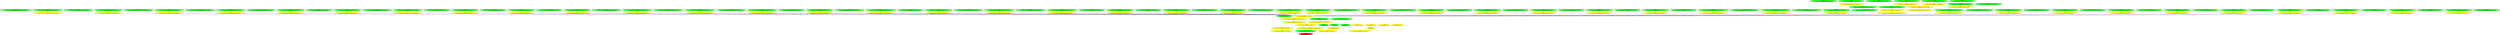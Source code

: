 digraph {
rankdir="BT"
ss_tail_light_16px_unflipped [fillcolor=green style="filled" label="<spriteset>\nss_tail_light_16px_unflipped"]
ss_tail_light_16px_flipped [fillcolor=green style="filled" label="<spriteset>\nss_tail_light_16px_flipped"]
ss_tail_light_empty_unflipped [fillcolor=green style="filled" label="<spriteset>\nss_tail_light_empty_unflipped"]
switch_graphics_layer_tail_light_16px [fillcolor=yellow style="filled" label="<switch>\nswitch_graphics_layer_tail_light_16px"]
ss_spritelayer_cargos_intermodal_cars_empty [fillcolor=green style="filled" label="<spriteset>\nss_spritelayer_cargos_intermodal_cars_empty"]
ss_spritelayer_cargos_intermodal_cars_low_floor_16px_box_DFLT_0_unflipped [fillcolor=green style="filled" label="<spriteset>\nss_spritelayer_cargos_intermodal_cars_low_floor_16px_box_DFLT_0_unflipped"]
ss_spritelayer_cargos_intermodal_cars_low_floor_16px_box_DFLT_0_flipped [fillcolor=green style="filled" label="<spriteset>\nss_spritelayer_cargos_intermodal_cars_low_floor_16px_box_DFLT_0_flipped"]
switch_spritelayer_cargos_intermodal_cars_low_floor_16px_box_DFLT_0 [fillcolor=yellow style="filled" label="<switch>\nswitch_spritelayer_cargos_intermodal_cars_low_floor_16px_box_DFLT_0"]
ss_spritelayer_cargos_intermodal_cars_low_floor_16px_box_DFLT_1_unflipped [fillcolor=green style="filled" label="<spriteset>\nss_spritelayer_cargos_intermodal_cars_low_floor_16px_box_DFLT_1_unflipped"]
ss_spritelayer_cargos_intermodal_cars_low_floor_16px_box_DFLT_1_flipped [fillcolor=green style="filled" label="<spriteset>\nss_spritelayer_cargos_intermodal_cars_low_floor_16px_box_DFLT_1_flipped"]
switch_spritelayer_cargos_intermodal_cars_low_floor_16px_box_DFLT_1 [fillcolor=yellow style="filled" label="<switch>\nswitch_spritelayer_cargos_intermodal_cars_low_floor_16px_box_DFLT_1"]
ss_spritelayer_cargos_intermodal_cars_low_floor_16px_box_DFLT_2_unflipped [fillcolor=green style="filled" label="<spriteset>\nss_spritelayer_cargos_intermodal_cars_low_floor_16px_box_DFLT_2_unflipped"]
ss_spritelayer_cargos_intermodal_cars_low_floor_16px_box_DFLT_2_flipped [fillcolor=green style="filled" label="<spriteset>\nss_spritelayer_cargos_intermodal_cars_low_floor_16px_box_DFLT_2_flipped"]
switch_spritelayer_cargos_intermodal_cars_low_floor_16px_box_DFLT_2 [fillcolor=yellow style="filled" label="<switch>\nswitch_spritelayer_cargos_intermodal_cars_low_floor_16px_box_DFLT_2"]
switch_spritelayer_cargos_intermodal_cars_random_low_floor_16px_box_DFLT [fillcolor=yellow style="filled" label="<random_switch>\nswitch_spritelayer_cargos_intermodal_cars_random_low_floor_16px_box_DFLT"]
ss_spritelayer_cargos_intermodal_cars_low_floor_16px_chemicals_tank_DFLT_0_unflipped [fillcolor=green style="filled" label="<spriteset>\nss_spritelayer_cargos_intermodal_cars_low_floor_16px_chemicals_tank_DFLT_0_unflipped"]
ss_spritelayer_cargos_intermodal_cars_low_floor_16px_chemicals_tank_DFLT_0_flipped [fillcolor=green style="filled" label="<spriteset>\nss_spritelayer_cargos_intermodal_cars_low_floor_16px_chemicals_tank_DFLT_0_flipped"]
switch_spritelayer_cargos_intermodal_cars_low_floor_16px_chemicals_tank_DFLT_0 [fillcolor=yellow style="filled" label="<switch>\nswitch_spritelayer_cargos_intermodal_cars_low_floor_16px_chemicals_tank_DFLT_0"]
ss_spritelayer_cargos_intermodal_cars_low_floor_16px_cryo_tank_DFLT_0_unflipped [fillcolor=green style="filled" label="<spriteset>\nss_spritelayer_cargos_intermodal_cars_low_floor_16px_cryo_tank_DFLT_0_unflipped"]
ss_spritelayer_cargos_intermodal_cars_low_floor_16px_cryo_tank_DFLT_0_flipped [fillcolor=green style="filled" label="<spriteset>\nss_spritelayer_cargos_intermodal_cars_low_floor_16px_cryo_tank_DFLT_0_flipped"]
switch_spritelayer_cargos_intermodal_cars_low_floor_16px_cryo_tank_DFLT_0 [fillcolor=yellow style="filled" label="<switch>\nswitch_spritelayer_cargos_intermodal_cars_low_floor_16px_cryo_tank_DFLT_0"]
ss_spritelayer_cargos_intermodal_cars_low_floor_16px_curtain_side_DFLT_0_unflipped [fillcolor=green style="filled" label="<spriteset>\nss_spritelayer_cargos_intermodal_cars_low_floor_16px_curtain_side_DFLT_0_unflipped"]
ss_spritelayer_cargos_intermodal_cars_low_floor_16px_curtain_side_DFLT_0_flipped [fillcolor=green style="filled" label="<spriteset>\nss_spritelayer_cargos_intermodal_cars_low_floor_16px_curtain_side_DFLT_0_flipped"]
switch_spritelayer_cargos_intermodal_cars_low_floor_16px_curtain_side_DFLT_0 [fillcolor=yellow style="filled" label="<switch>\nswitch_spritelayer_cargos_intermodal_cars_low_floor_16px_curtain_side_DFLT_0"]
ss_spritelayer_cargos_intermodal_cars_low_floor_16px_edibles_tank_DFLT_0_unflipped [fillcolor=green style="filled" label="<spriteset>\nss_spritelayer_cargos_intermodal_cars_low_floor_16px_edibles_tank_DFLT_0_unflipped"]
ss_spritelayer_cargos_intermodal_cars_low_floor_16px_edibles_tank_DFLT_0_flipped [fillcolor=green style="filled" label="<spriteset>\nss_spritelayer_cargos_intermodal_cars_low_floor_16px_edibles_tank_DFLT_0_flipped"]
switch_spritelayer_cargos_intermodal_cars_low_floor_16px_edibles_tank_DFLT_0 [fillcolor=yellow style="filled" label="<switch>\nswitch_spritelayer_cargos_intermodal_cars_low_floor_16px_edibles_tank_DFLT_0"]
ss_spritelayer_cargos_intermodal_cars_low_floor_16px_livestock_DFLT_0_unflipped [fillcolor=green style="filled" label="<spriteset>\nss_spritelayer_cargos_intermodal_cars_low_floor_16px_livestock_DFLT_0_unflipped"]
ss_spritelayer_cargos_intermodal_cars_low_floor_16px_livestock_DFLT_0_flipped [fillcolor=green style="filled" label="<spriteset>\nss_spritelayer_cargos_intermodal_cars_low_floor_16px_livestock_DFLT_0_flipped"]
switch_spritelayer_cargos_intermodal_cars_low_floor_16px_livestock_DFLT_0 [fillcolor=yellow style="filled" label="<switch>\nswitch_spritelayer_cargos_intermodal_cars_low_floor_16px_livestock_DFLT_0"]
ss_spritelayer_cargos_intermodal_cars_low_floor_16px_reefer_DFLT_0_unflipped [fillcolor=green style="filled" label="<spriteset>\nss_spritelayer_cargos_intermodal_cars_low_floor_16px_reefer_DFLT_0_unflipped"]
ss_spritelayer_cargos_intermodal_cars_low_floor_16px_reefer_DFLT_0_flipped [fillcolor=green style="filled" label="<spriteset>\nss_spritelayer_cargos_intermodal_cars_low_floor_16px_reefer_DFLT_0_flipped"]
switch_spritelayer_cargos_intermodal_cars_low_floor_16px_reefer_DFLT_0 [fillcolor=yellow style="filled" label="<switch>\nswitch_spritelayer_cargos_intermodal_cars_low_floor_16px_reefer_DFLT_0"]
ss_spritelayer_cargos_intermodal_cars_low_floor_16px_tank_DFLT_0_unflipped [fillcolor=green style="filled" label="<spriteset>\nss_spritelayer_cargos_intermodal_cars_low_floor_16px_tank_DFLT_0_unflipped"]
ss_spritelayer_cargos_intermodal_cars_low_floor_16px_tank_DFLT_0_flipped [fillcolor=green style="filled" label="<spriteset>\nss_spritelayer_cargos_intermodal_cars_low_floor_16px_tank_DFLT_0_flipped"]
switch_spritelayer_cargos_intermodal_cars_low_floor_16px_tank_DFLT_0 [fillcolor=yellow style="filled" label="<switch>\nswitch_spritelayer_cargos_intermodal_cars_low_floor_16px_tank_DFLT_0"]
ss_spritelayer_cargos_intermodal_cars_low_floor_16px_wood_DFLT_0_unflipped [fillcolor=green style="filled" label="<spriteset>\nss_spritelayer_cargos_intermodal_cars_low_floor_16px_wood_DFLT_0_unflipped"]
ss_spritelayer_cargos_intermodal_cars_low_floor_16px_wood_DFLT_0_flipped [fillcolor=green style="filled" label="<spriteset>\nss_spritelayer_cargos_intermodal_cars_low_floor_16px_wood_DFLT_0_flipped"]
switch_spritelayer_cargos_intermodal_cars_low_floor_16px_wood_DFLT_0 [fillcolor=yellow style="filled" label="<switch>\nswitch_spritelayer_cargos_intermodal_cars_low_floor_16px_wood_DFLT_0"]
ss_spritelayer_cargos_intermodal_cars_low_floor_16px_curtain_side_TYRE_0_unflipped [fillcolor=green style="filled" label="<spriteset>\nss_spritelayer_cargos_intermodal_cars_low_floor_16px_curtain_side_TYRE_0_unflipped"]
ss_spritelayer_cargos_intermodal_cars_low_floor_16px_curtain_side_TYRE_0_flipped [fillcolor=green style="filled" label="<spriteset>\nss_spritelayer_cargos_intermodal_cars_low_floor_16px_curtain_side_TYRE_0_flipped"]
switch_spritelayer_cargos_intermodal_cars_low_floor_16px_curtain_side_TYRE_0 [fillcolor=yellow style="filled" label="<switch>\nswitch_spritelayer_cargos_intermodal_cars_low_floor_16px_curtain_side_TYRE_0"]
ss_spritelayer_cargos_intermodal_cars_low_floor_16px_bulk_LIME_0_unflipped [fillcolor=green style="filled" label="<spriteset>\nss_spritelayer_cargos_intermodal_cars_low_floor_16px_bulk_LIME_0_unflipped"]
ss_spritelayer_cargos_intermodal_cars_low_floor_16px_bulk_LIME_0_flipped [fillcolor=green style="filled" label="<spriteset>\nss_spritelayer_cargos_intermodal_cars_low_floor_16px_bulk_LIME_0_flipped"]
switch_spritelayer_cargos_intermodal_cars_low_floor_16px_bulk_LIME_0 [fillcolor=yellow style="filled" label="<switch>\nswitch_spritelayer_cargos_intermodal_cars_low_floor_16px_bulk_LIME_0"]
ss_spritelayer_cargos_intermodal_cars_low_floor_16px_bulk_SAND_0_unflipped [fillcolor=green style="filled" label="<spriteset>\nss_spritelayer_cargos_intermodal_cars_low_floor_16px_bulk_SAND_0_unflipped"]
ss_spritelayer_cargos_intermodal_cars_low_floor_16px_bulk_SAND_0_flipped [fillcolor=green style="filled" label="<spriteset>\nss_spritelayer_cargos_intermodal_cars_low_floor_16px_bulk_SAND_0_flipped"]
switch_spritelayer_cargos_intermodal_cars_low_floor_16px_bulk_SAND_0 [fillcolor=yellow style="filled" label="<switch>\nswitch_spritelayer_cargos_intermodal_cars_low_floor_16px_bulk_SAND_0"]
ss_spritelayer_cargos_intermodal_cars_low_floor_16px_tank_OIL__0_unflipped [fillcolor=green style="filled" label="<spriteset>\nss_spritelayer_cargos_intermodal_cars_low_floor_16px_tank_OIL__0_unflipped"]
ss_spritelayer_cargos_intermodal_cars_low_floor_16px_tank_OIL__0_flipped [fillcolor=green style="filled" label="<spriteset>\nss_spritelayer_cargos_intermodal_cars_low_floor_16px_tank_OIL__0_flipped"]
switch_spritelayer_cargos_intermodal_cars_low_floor_16px_tank_OIL__0 [fillcolor=yellow style="filled" label="<switch>\nswitch_spritelayer_cargos_intermodal_cars_low_floor_16px_tank_OIL__0"]
ss_spritelayer_cargos_intermodal_cars_low_floor_16px_curtain_side_VPTS_0_unflipped [fillcolor=green style="filled" label="<spriteset>\nss_spritelayer_cargos_intermodal_cars_low_floor_16px_curtain_side_VPTS_0_unflipped"]
ss_spritelayer_cargos_intermodal_cars_low_floor_16px_curtain_side_VPTS_0_flipped [fillcolor=green style="filled" label="<spriteset>\nss_spritelayer_cargos_intermodal_cars_low_floor_16px_curtain_side_VPTS_0_flipped"]
switch_spritelayer_cargos_intermodal_cars_low_floor_16px_curtain_side_VPTS_0 [fillcolor=yellow style="filled" label="<switch>\nswitch_spritelayer_cargos_intermodal_cars_low_floor_16px_curtain_side_VPTS_0"]
ss_spritelayer_cargos_intermodal_cars_low_floor_16px_stake_flatrack_ALUM_0_unflipped [fillcolor=green style="filled" label="<spriteset>\nss_spritelayer_cargos_intermodal_cars_low_floor_16px_stake_flatrack_ALUM_0_unflipped"]
ss_spritelayer_cargos_intermodal_cars_low_floor_16px_stake_flatrack_ALUM_0_flipped [fillcolor=green style="filled" label="<spriteset>\nss_spritelayer_cargos_intermodal_cars_low_floor_16px_stake_flatrack_ALUM_0_flipped"]
switch_spritelayer_cargos_intermodal_cars_low_floor_16px_stake_flatrack_ALUM_0 [fillcolor=yellow style="filled" label="<switch>\nswitch_spritelayer_cargos_intermodal_cars_low_floor_16px_stake_flatrack_ALUM_0"]
ss_spritelayer_cargos_intermodal_cars_low_floor_16px_curtain_side_VENG_0_unflipped [fillcolor=green style="filled" label="<spriteset>\nss_spritelayer_cargos_intermodal_cars_low_floor_16px_curtain_side_VENG_0_unflipped"]
ss_spritelayer_cargos_intermodal_cars_low_floor_16px_curtain_side_VENG_0_flipped [fillcolor=green style="filled" label="<spriteset>\nss_spritelayer_cargos_intermodal_cars_low_floor_16px_curtain_side_VENG_0_flipped"]
switch_spritelayer_cargos_intermodal_cars_low_floor_16px_curtain_side_VENG_0 [fillcolor=yellow style="filled" label="<switch>\nswitch_spritelayer_cargos_intermodal_cars_low_floor_16px_curtain_side_VENG_0"]
ss_spritelayer_cargos_intermodal_cars_low_floor_16px_bulk_POTA_0_unflipped [fillcolor=green style="filled" label="<spriteset>\nss_spritelayer_cargos_intermodal_cars_low_floor_16px_bulk_POTA_0_unflipped"]
ss_spritelayer_cargos_intermodal_cars_low_floor_16px_bulk_POTA_0_flipped [fillcolor=green style="filled" label="<spriteset>\nss_spritelayer_cargos_intermodal_cars_low_floor_16px_bulk_POTA_0_flipped"]
switch_spritelayer_cargos_intermodal_cars_low_floor_16px_bulk_POTA_0 [fillcolor=yellow style="filled" label="<switch>\nswitch_spritelayer_cargos_intermodal_cars_low_floor_16px_bulk_POTA_0"]
ss_spritelayer_cargos_intermodal_cars_low_floor_16px_stake_flatrack_STST_0_unflipped [fillcolor=green style="filled" label="<spriteset>\nss_spritelayer_cargos_intermodal_cars_low_floor_16px_stake_flatrack_STST_0_unflipped"]
ss_spritelayer_cargos_intermodal_cars_low_floor_16px_stake_flatrack_STST_0_flipped [fillcolor=green style="filled" label="<spriteset>\nss_spritelayer_cargos_intermodal_cars_low_floor_16px_stake_flatrack_STST_0_flipped"]
switch_spritelayer_cargos_intermodal_cars_low_floor_16px_stake_flatrack_STST_0 [fillcolor=yellow style="filled" label="<switch>\nswitch_spritelayer_cargos_intermodal_cars_low_floor_16px_stake_flatrack_STST_0"]
ss_spritelayer_cargos_intermodal_cars_low_floor_16px_bulk_COAL_0_unflipped [fillcolor=green style="filled" label="<spriteset>\nss_spritelayer_cargos_intermodal_cars_low_floor_16px_bulk_COAL_0_unflipped"]
ss_spritelayer_cargos_intermodal_cars_low_floor_16px_bulk_COAL_0_flipped [fillcolor=green style="filled" label="<spriteset>\nss_spritelayer_cargos_intermodal_cars_low_floor_16px_bulk_COAL_0_flipped"]
switch_spritelayer_cargos_intermodal_cars_low_floor_16px_bulk_COAL_0 [fillcolor=yellow style="filled" label="<switch>\nswitch_spritelayer_cargos_intermodal_cars_low_floor_16px_bulk_COAL_0"]
ss_spritelayer_cargos_intermodal_cars_low_floor_16px_stake_flatrack_STAL_0_unflipped [fillcolor=green style="filled" label="<spriteset>\nss_spritelayer_cargos_intermodal_cars_low_floor_16px_stake_flatrack_STAL_0_unflipped"]
ss_spritelayer_cargos_intermodal_cars_low_floor_16px_stake_flatrack_STAL_0_flipped [fillcolor=green style="filled" label="<spriteset>\nss_spritelayer_cargos_intermodal_cars_low_floor_16px_stake_flatrack_STAL_0_flipped"]
switch_spritelayer_cargos_intermodal_cars_low_floor_16px_stake_flatrack_STAL_0 [fillcolor=yellow style="filled" label="<switch>\nswitch_spritelayer_cargos_intermodal_cars_low_floor_16px_stake_flatrack_STAL_0"]
ss_spritelayer_cargos_intermodal_cars_low_floor_16px_stake_flatrack_STCB_0_unflipped [fillcolor=green style="filled" label="<spriteset>\nss_spritelayer_cargos_intermodal_cars_low_floor_16px_stake_flatrack_STCB_0_unflipped"]
ss_spritelayer_cargos_intermodal_cars_low_floor_16px_stake_flatrack_STCB_0_flipped [fillcolor=green style="filled" label="<spriteset>\nss_spritelayer_cargos_intermodal_cars_low_floor_16px_stake_flatrack_STCB_0_flipped"]
switch_spritelayer_cargos_intermodal_cars_low_floor_16px_stake_flatrack_STCB_0 [fillcolor=yellow style="filled" label="<switch>\nswitch_spritelayer_cargos_intermodal_cars_low_floor_16px_stake_flatrack_STCB_0"]
ss_spritelayer_cargos_intermodal_cars_low_floor_16px_bulk_SCMT_0_unflipped [fillcolor=green style="filled" label="<spriteset>\nss_spritelayer_cargos_intermodal_cars_low_floor_16px_bulk_SCMT_0_unflipped"]
ss_spritelayer_cargos_intermodal_cars_low_floor_16px_bulk_SCMT_0_flipped [fillcolor=green style="filled" label="<spriteset>\nss_spritelayer_cargos_intermodal_cars_low_floor_16px_bulk_SCMT_0_flipped"]
switch_spritelayer_cargos_intermodal_cars_low_floor_16px_bulk_SCMT_0 [fillcolor=yellow style="filled" label="<switch>\nswitch_spritelayer_cargos_intermodal_cars_low_floor_16px_bulk_SCMT_0"]
ss_spritelayer_cargos_intermodal_cars_low_floor_16px_bulk_PHOS_0_unflipped [fillcolor=green style="filled" label="<spriteset>\nss_spritelayer_cargos_intermodal_cars_low_floor_16px_bulk_PHOS_0_unflipped"]
ss_spritelayer_cargos_intermodal_cars_low_floor_16px_bulk_PHOS_0_flipped [fillcolor=green style="filled" label="<spriteset>\nss_spritelayer_cargos_intermodal_cars_low_floor_16px_bulk_PHOS_0_flipped"]
switch_spritelayer_cargos_intermodal_cars_low_floor_16px_bulk_PHOS_0 [fillcolor=yellow style="filled" label="<switch>\nswitch_spritelayer_cargos_intermodal_cars_low_floor_16px_bulk_PHOS_0"]
ss_spritelayer_cargos_intermodal_cars_low_floor_16px_bulk_AORE_0_unflipped [fillcolor=green style="filled" label="<spriteset>\nss_spritelayer_cargos_intermodal_cars_low_floor_16px_bulk_AORE_0_unflipped"]
ss_spritelayer_cargos_intermodal_cars_low_floor_16px_bulk_AORE_0_flipped [fillcolor=green style="filled" label="<spriteset>\nss_spritelayer_cargos_intermodal_cars_low_floor_16px_bulk_AORE_0_flipped"]
switch_spritelayer_cargos_intermodal_cars_low_floor_16px_bulk_AORE_0 [fillcolor=yellow style="filled" label="<switch>\nswitch_spritelayer_cargos_intermodal_cars_low_floor_16px_bulk_AORE_0"]
ss_spritelayer_cargos_intermodal_cars_low_floor_16px_bulk_MNO2_0_unflipped [fillcolor=green style="filled" label="<spriteset>\nss_spritelayer_cargos_intermodal_cars_low_floor_16px_bulk_MNO2_0_unflipped"]
ss_spritelayer_cargos_intermodal_cars_low_floor_16px_bulk_MNO2_0_flipped [fillcolor=green style="filled" label="<spriteset>\nss_spritelayer_cargos_intermodal_cars_low_floor_16px_bulk_MNO2_0_flipped"]
switch_spritelayer_cargos_intermodal_cars_low_floor_16px_bulk_MNO2_0 [fillcolor=yellow style="filled" label="<switch>\nswitch_spritelayer_cargos_intermodal_cars_low_floor_16px_bulk_MNO2_0"]
ss_spritelayer_cargos_intermodal_cars_low_floor_16px_bulk_CORE_0_unflipped [fillcolor=green style="filled" label="<spriteset>\nss_spritelayer_cargos_intermodal_cars_low_floor_16px_bulk_CORE_0_unflipped"]
ss_spritelayer_cargos_intermodal_cars_low_floor_16px_bulk_CORE_0_flipped [fillcolor=green style="filled" label="<spriteset>\nss_spritelayer_cargos_intermodal_cars_low_floor_16px_bulk_CORE_0_flipped"]
switch_spritelayer_cargos_intermodal_cars_low_floor_16px_bulk_CORE_0 [fillcolor=yellow style="filled" label="<switch>\nswitch_spritelayer_cargos_intermodal_cars_low_floor_16px_bulk_CORE_0"]
ss_spritelayer_cargos_intermodal_cars_low_floor_16px_tank_RUBR_0_unflipped [fillcolor=green style="filled" label="<spriteset>\nss_spritelayer_cargos_intermodal_cars_low_floor_16px_tank_RUBR_0_unflipped"]
ss_spritelayer_cargos_intermodal_cars_low_floor_16px_tank_RUBR_0_flipped [fillcolor=green style="filled" label="<spriteset>\nss_spritelayer_cargos_intermodal_cars_low_floor_16px_tank_RUBR_0_flipped"]
switch_spritelayer_cargos_intermodal_cars_low_floor_16px_tank_RUBR_0 [fillcolor=yellow style="filled" label="<switch>\nswitch_spritelayer_cargos_intermodal_cars_low_floor_16px_tank_RUBR_0"]
ss_spritelayer_cargos_intermodal_cars_low_floor_16px_bulk_IORE_0_unflipped [fillcolor=green style="filled" label="<spriteset>\nss_spritelayer_cargos_intermodal_cars_low_floor_16px_bulk_IORE_0_unflipped"]
ss_spritelayer_cargos_intermodal_cars_low_floor_16px_bulk_IORE_0_flipped [fillcolor=green style="filled" label="<spriteset>\nss_spritelayer_cargos_intermodal_cars_low_floor_16px_bulk_IORE_0_flipped"]
switch_spritelayer_cargos_intermodal_cars_low_floor_16px_bulk_IORE_0 [fillcolor=yellow style="filled" label="<switch>\nswitch_spritelayer_cargos_intermodal_cars_low_floor_16px_bulk_IORE_0"]
ss_spritelayer_cargos_intermodal_cars_low_floor_16px_tank_CTAR_0_unflipped [fillcolor=green style="filled" label="<spriteset>\nss_spritelayer_cargos_intermodal_cars_low_floor_16px_tank_CTAR_0_unflipped"]
ss_spritelayer_cargos_intermodal_cars_low_floor_16px_tank_CTAR_0_flipped [fillcolor=green style="filled" label="<spriteset>\nss_spritelayer_cargos_intermodal_cars_low_floor_16px_tank_CTAR_0_flipped"]
switch_spritelayer_cargos_intermodal_cars_low_floor_16px_tank_CTAR_0 [fillcolor=yellow style="filled" label="<switch>\nswitch_spritelayer_cargos_intermodal_cars_low_floor_16px_tank_CTAR_0"]
ss_spritelayer_cargos_intermodal_cars_low_floor_16px_bulk_NITR_0_unflipped [fillcolor=green style="filled" label="<spriteset>\nss_spritelayer_cargos_intermodal_cars_low_floor_16px_bulk_NITR_0_unflipped"]
ss_spritelayer_cargos_intermodal_cars_low_floor_16px_bulk_NITR_0_flipped [fillcolor=green style="filled" label="<spriteset>\nss_spritelayer_cargos_intermodal_cars_low_floor_16px_bulk_NITR_0_flipped"]
switch_spritelayer_cargos_intermodal_cars_low_floor_16px_bulk_NITR_0 [fillcolor=yellow style="filled" label="<switch>\nswitch_spritelayer_cargos_intermodal_cars_low_floor_16px_bulk_NITR_0"]
ss_spritelayer_cargos_intermodal_cars_low_floor_16px_bulk_CASS_0_unflipped [fillcolor=green style="filled" label="<spriteset>\nss_spritelayer_cargos_intermodal_cars_low_floor_16px_bulk_CASS_0_unflipped"]
ss_spritelayer_cargos_intermodal_cars_low_floor_16px_bulk_CASS_0_flipped [fillcolor=green style="filled" label="<spriteset>\nss_spritelayer_cargos_intermodal_cars_low_floor_16px_bulk_CASS_0_flipped"]
switch_spritelayer_cargos_intermodal_cars_low_floor_16px_bulk_CASS_0 [fillcolor=yellow style="filled" label="<switch>\nswitch_spritelayer_cargos_intermodal_cars_low_floor_16px_bulk_CASS_0"]
ss_spritelayer_cargos_intermodal_cars_low_floor_16px_tank_PETR_0_unflipped [fillcolor=green style="filled" label="<spriteset>\nss_spritelayer_cargos_intermodal_cars_low_floor_16px_tank_PETR_0_unflipped"]
ss_spritelayer_cargos_intermodal_cars_low_floor_16px_tank_PETR_0_flipped [fillcolor=green style="filled" label="<spriteset>\nss_spritelayer_cargos_intermodal_cars_low_floor_16px_tank_PETR_0_flipped"]
switch_spritelayer_cargos_intermodal_cars_low_floor_16px_tank_PETR_0 [fillcolor=yellow style="filled" label="<switch>\nswitch_spritelayer_cargos_intermodal_cars_low_floor_16px_tank_PETR_0"]
ss_spritelayer_cargos_intermodal_cars_low_floor_16px_stake_flatrack_ZINC_0_unflipped [fillcolor=green style="filled" label="<spriteset>\nss_spritelayer_cargos_intermodal_cars_low_floor_16px_stake_flatrack_ZINC_0_unflipped"]
ss_spritelayer_cargos_intermodal_cars_low_floor_16px_stake_flatrack_ZINC_0_flipped [fillcolor=green style="filled" label="<spriteset>\nss_spritelayer_cargos_intermodal_cars_low_floor_16px_stake_flatrack_ZINC_0_flipped"]
switch_spritelayer_cargos_intermodal_cars_low_floor_16px_stake_flatrack_ZINC_0 [fillcolor=yellow style="filled" label="<switch>\nswitch_spritelayer_cargos_intermodal_cars_low_floor_16px_stake_flatrack_ZINC_0"]
ss_spritelayer_cargos_intermodal_cars_low_floor_16px_stake_flatrack_PIPE_0_unflipped [fillcolor=green style="filled" label="<spriteset>\nss_spritelayer_cargos_intermodal_cars_low_floor_16px_stake_flatrack_PIPE_0_unflipped"]
ss_spritelayer_cargos_intermodal_cars_low_floor_16px_stake_flatrack_PIPE_0_flipped [fillcolor=green style="filled" label="<spriteset>\nss_spritelayer_cargos_intermodal_cars_low_floor_16px_stake_flatrack_PIPE_0_flipped"]
switch_spritelayer_cargos_intermodal_cars_low_floor_16px_stake_flatrack_PIPE_0 [fillcolor=yellow style="filled" label="<switch>\nswitch_spritelayer_cargos_intermodal_cars_low_floor_16px_stake_flatrack_PIPE_0"]
ss_spritelayer_cargos_intermodal_cars_low_floor_16px_bulk_GRVL_0_unflipped [fillcolor=green style="filled" label="<spriteset>\nss_spritelayer_cargos_intermodal_cars_low_floor_16px_bulk_GRVL_0_unflipped"]
ss_spritelayer_cargos_intermodal_cars_low_floor_16px_bulk_GRVL_0_flipped [fillcolor=green style="filled" label="<spriteset>\nss_spritelayer_cargos_intermodal_cars_low_floor_16px_bulk_GRVL_0_flipped"]
switch_spritelayer_cargos_intermodal_cars_low_floor_16px_bulk_GRVL_0 [fillcolor=yellow style="filled" label="<switch>\nswitch_spritelayer_cargos_intermodal_cars_low_floor_16px_bulk_GRVL_0"]
ss_spritelayer_cargos_intermodal_cars_low_floor_16px_cryo_tank_CHLO_0_unflipped [fillcolor=green style="filled" label="<spriteset>\nss_spritelayer_cargos_intermodal_cars_low_floor_16px_cryo_tank_CHLO_0_unflipped"]
ss_spritelayer_cargos_intermodal_cars_low_floor_16px_cryo_tank_CHLO_0_flipped [fillcolor=green style="filled" label="<spriteset>\nss_spritelayer_cargos_intermodal_cars_low_floor_16px_cryo_tank_CHLO_0_flipped"]
switch_spritelayer_cargos_intermodal_cars_low_floor_16px_cryo_tank_CHLO_0 [fillcolor=yellow style="filled" label="<switch>\nswitch_spritelayer_cargos_intermodal_cars_low_floor_16px_cryo_tank_CHLO_0"]
ss_spritelayer_cargos_intermodal_cars_low_floor_16px_bulk_COKE_0_unflipped [fillcolor=green style="filled" label="<spriteset>\nss_spritelayer_cargos_intermodal_cars_low_floor_16px_bulk_COKE_0_unflipped"]
ss_spritelayer_cargos_intermodal_cars_low_floor_16px_bulk_COKE_0_flipped [fillcolor=green style="filled" label="<spriteset>\nss_spritelayer_cargos_intermodal_cars_low_floor_16px_bulk_COKE_0_flipped"]
switch_spritelayer_cargos_intermodal_cars_low_floor_16px_bulk_COKE_0 [fillcolor=yellow style="filled" label="<switch>\nswitch_spritelayer_cargos_intermodal_cars_low_floor_16px_bulk_COKE_0"]
ss_spritelayer_cargos_intermodal_cars_low_floor_16px_bulk_KAOL_0_unflipped [fillcolor=green style="filled" label="<spriteset>\nss_spritelayer_cargos_intermodal_cars_low_floor_16px_bulk_KAOL_0_unflipped"]
ss_spritelayer_cargos_intermodal_cars_low_floor_16px_bulk_KAOL_0_flipped [fillcolor=green style="filled" label="<spriteset>\nss_spritelayer_cargos_intermodal_cars_low_floor_16px_bulk_KAOL_0_flipped"]
switch_spritelayer_cargos_intermodal_cars_low_floor_16px_bulk_KAOL_0 [fillcolor=yellow style="filled" label="<switch>\nswitch_spritelayer_cargos_intermodal_cars_low_floor_16px_bulk_KAOL_0"]
ss_spritelayer_cargos_intermodal_cars_low_floor_16px_bulk_PORE_0_unflipped [fillcolor=green style="filled" label="<spriteset>\nss_spritelayer_cargos_intermodal_cars_low_floor_16px_bulk_PORE_0_unflipped"]
ss_spritelayer_cargos_intermodal_cars_low_floor_16px_bulk_PORE_0_flipped [fillcolor=green style="filled" label="<spriteset>\nss_spritelayer_cargos_intermodal_cars_low_floor_16px_bulk_PORE_0_flipped"]
switch_spritelayer_cargos_intermodal_cars_low_floor_16px_bulk_PORE_0 [fillcolor=yellow style="filled" label="<switch>\nswitch_spritelayer_cargos_intermodal_cars_low_floor_16px_bulk_PORE_0"]
ss_spritelayer_cargos_intermodal_cars_low_floor_16px_bulk_SGBT_0_unflipped [fillcolor=green style="filled" label="<spriteset>\nss_spritelayer_cargos_intermodal_cars_low_floor_16px_bulk_SGBT_0_unflipped"]
ss_spritelayer_cargos_intermodal_cars_low_floor_16px_bulk_SGBT_0_flipped [fillcolor=green style="filled" label="<spriteset>\nss_spritelayer_cargos_intermodal_cars_low_floor_16px_bulk_SGBT_0_flipped"]
switch_spritelayer_cargos_intermodal_cars_low_floor_16px_bulk_SGBT_0 [fillcolor=yellow style="filled" label="<switch>\nswitch_spritelayer_cargos_intermodal_cars_low_floor_16px_bulk_SGBT_0"]
ss_spritelayer_cargos_intermodal_cars_low_floor_16px_bulk_SLAG_0_unflipped [fillcolor=green style="filled" label="<spriteset>\nss_spritelayer_cargos_intermodal_cars_low_floor_16px_bulk_SLAG_0_unflipped"]
ss_spritelayer_cargos_intermodal_cars_low_floor_16px_bulk_SLAG_0_flipped [fillcolor=green style="filled" label="<spriteset>\nss_spritelayer_cargos_intermodal_cars_low_floor_16px_bulk_SLAG_0_flipped"]
switch_spritelayer_cargos_intermodal_cars_low_floor_16px_bulk_SLAG_0 [fillcolor=yellow style="filled" label="<switch>\nswitch_spritelayer_cargos_intermodal_cars_low_floor_16px_bulk_SLAG_0"]
ss_spritelayer_cargos_intermodal_cars_low_floor_16px_bulk_SALT_0_unflipped [fillcolor=green style="filled" label="<spriteset>\nss_spritelayer_cargos_intermodal_cars_low_floor_16px_bulk_SALT_0_unflipped"]
ss_spritelayer_cargos_intermodal_cars_low_floor_16px_bulk_SALT_0_flipped [fillcolor=green style="filled" label="<spriteset>\nss_spritelayer_cargos_intermodal_cars_low_floor_16px_bulk_SALT_0_flipped"]
switch_spritelayer_cargos_intermodal_cars_low_floor_16px_bulk_SALT_0 [fillcolor=yellow style="filled" label="<switch>\nswitch_spritelayer_cargos_intermodal_cars_low_floor_16px_bulk_SALT_0"]
ss_spritelayer_cargos_intermodal_cars_low_floor_16px_bulk_SASH_0_unflipped [fillcolor=green style="filled" label="<spriteset>\nss_spritelayer_cargos_intermodal_cars_low_floor_16px_bulk_SASH_0_unflipped"]
ss_spritelayer_cargos_intermodal_cars_low_floor_16px_bulk_SASH_0_flipped [fillcolor=green style="filled" label="<spriteset>\nss_spritelayer_cargos_intermodal_cars_low_floor_16px_bulk_SASH_0_flipped"]
switch_spritelayer_cargos_intermodal_cars_low_floor_16px_bulk_SASH_0 [fillcolor=yellow style="filled" label="<switch>\nswitch_spritelayer_cargos_intermodal_cars_low_floor_16px_bulk_SASH_0"]
ss_spritelayer_cargos_intermodal_cars_low_floor_16px_tank_SULP_0_unflipped [fillcolor=green style="filled" label="<spriteset>\nss_spritelayer_cargos_intermodal_cars_low_floor_16px_tank_SULP_0_unflipped"]
ss_spritelayer_cargos_intermodal_cars_low_floor_16px_tank_SULP_0_flipped [fillcolor=green style="filled" label="<spriteset>\nss_spritelayer_cargos_intermodal_cars_low_floor_16px_tank_SULP_0_flipped"]
switch_spritelayer_cargos_intermodal_cars_low_floor_16px_tank_SULP_0 [fillcolor=yellow style="filled" label="<switch>\nswitch_spritelayer_cargos_intermodal_cars_low_floor_16px_tank_SULP_0"]
ss_spritelayer_cargos_intermodal_cars_low_floor_16px_bulk_CLAY_0_unflipped [fillcolor=green style="filled" label="<spriteset>\nss_spritelayer_cargos_intermodal_cars_low_floor_16px_bulk_CLAY_0_unflipped"]
ss_spritelayer_cargos_intermodal_cars_low_floor_16px_bulk_CLAY_0_flipped [fillcolor=green style="filled" label="<spriteset>\nss_spritelayer_cargos_intermodal_cars_low_floor_16px_bulk_CLAY_0_flipped"]
switch_spritelayer_cargos_intermodal_cars_low_floor_16px_bulk_CLAY_0 [fillcolor=yellow style="filled" label="<switch>\nswitch_spritelayer_cargos_intermodal_cars_low_floor_16px_bulk_CLAY_0"]
switch_spritelayer_cargos_containers_check_cargo_class_liquid_low_floor_16px [fillcolor=yellow style="filled" label="<switch>\nswitch_spritelayer_cargos_containers_check_cargo_class_liquid_low_floor_16px"]
switch_spritelayer_cargos_containers_check_cargo_class_refrigerated_low_floor_16px [fillcolor=yellow style="filled" label="<switch>\nswitch_spritelayer_cargos_containers_check_cargo_class_refrigerated_low_floor_16px"]
switch_spritelayer_cargos_intermodal_cars_low_floor_16px [fillcolor=yellow style="filled" label="<switch>\nswitch_spritelayer_cargos_intermodal_cars_low_floor_16px"]
switch_cargo_capacity_by_cargo_0 [fillcolor=yellow style="filled" label="<switch>\nswitch_cargo_capacity_by_cargo_0"]
switch_cargo_capacity_by_cargo_1 [fillcolor=yellow style="filled" label="<switch>\nswitch_cargo_capacity_by_cargo_1"]
switch_cargo_capacity_by_cargo_2 [fillcolor=yellow style="filled" label="<switch>\nswitch_cargo_capacity_by_cargo_2"]
switch_cargo_capacity_by_cargo_3 [fillcolor=yellow style="filled" label="<switch>\nswitch_cargo_capacity_by_cargo_3"]
switch_cargo_capacity [fillcolor=yellow style="filled" label="<switch>\nswitch_cargo_capacity"]
intermodal_car_switch_colour_mapping_not_a_cargo_sprinter [fillcolor=yellow style="filled" label="<switch>\nintermodal_car_switch_colour_mapping_not_a_cargo_sprinter"]
intermodal_car_switch_colour_mapping_force_if_cargo_sprinter [fillcolor=yellow style="filled" label="<switch>\nintermodal_car_switch_colour_mapping_force_if_cargo_sprinter"]
low_floor_intermodal_car_pony_gen_5A_ss_default_unflipped [fillcolor=green style="filled" label="<spriteset>\nlow_floor_intermodal_car_pony_gen_5A_ss_default_unflipped"]
low_floor_intermodal_car_pony_gen_5A_ss_default_flipped [fillcolor=green style="filled" label="<spriteset>\nlow_floor_intermodal_car_pony_gen_5A_ss_default_flipped"]
low_floor_intermodal_car_pony_gen_5A_switch_graphics_platform_default [fillcolor=yellow style="filled" label="<switch>\nlow_floor_intermodal_car_pony_gen_5A_switch_graphics_platform_default"]
low_floor_intermodal_car_pony_gen_5A_switch_graphics_containers_check_cargo [fillcolor=yellow style="filled" label="<switch>\nlow_floor_intermodal_car_pony_gen_5A_switch_graphics_containers_check_cargo"]
low_floor_intermodal_car_pony_gen_5A_switch_graphics_containers [fillcolor=yellow style="filled" label="<switch>\nlow_floor_intermodal_car_pony_gen_5A_switch_graphics_containers"]
low_floor_intermodal_car_pony_gen_5A_switch_graphics_vehicle [fillcolor=yellow style="filled" label="<switch>\nlow_floor_intermodal_car_pony_gen_5A_switch_graphics_vehicle"]
low_floor_intermodal_car_pony_gen_5A_ss_vehicle_purchase [fillcolor=green style="filled" label="<spriteset>\nlow_floor_intermodal_car_pony_gen_5A_ss_vehicle_purchase"]
low_floor_intermodal_car_pony_gen_5A_switch_set_layers_register_more_sprites [fillcolor=yellow style="filled" label="<switch>\nlow_floor_intermodal_car_pony_gen_5A_switch_set_layers_register_more_sprites"]
low_floor_intermodal_car_pony_gen_5A_switch_graphics [fillcolor=yellow style="filled" label="<switch>\nlow_floor_intermodal_car_pony_gen_5A_switch_graphics"]
low_floor_intermodal_car_pony_gen_5A_switch_cargo_capacity [fillcolor=yellow style="filled" label="<switch>\nlow_floor_intermodal_car_pony_gen_5A_switch_cargo_capacity"]
low_floor_intermodal_car_pony_gen_5A [fillcolor=red style="filled" label="<FEAT_TRAINS 5410>\nlow_floor_intermodal_car_pony_gen_5A"]
switch_spritelayer_cargos_intermodal_cars_low_floor_16px_bulk_SGBT_0->ss_spritelayer_cargos_intermodal_cars_low_floor_16px_bulk_SGBT_0_unflipped
switch_spritelayer_cargos_intermodal_cars_low_floor_16px_curtain_side_DFLT_0->ss_spritelayer_cargos_intermodal_cars_low_floor_16px_curtain_side_DFLT_0_unflipped
switch_spritelayer_cargos_intermodal_cars_low_floor_16px_bulk_SCMT_0->ss_spritelayer_cargos_intermodal_cars_low_floor_16px_bulk_SCMT_0_unflipped
switch_spritelayer_cargos_intermodal_cars_low_floor_16px_bulk_KAOL_0->ss_spritelayer_cargos_intermodal_cars_low_floor_16px_bulk_KAOL_0_unflipped
low_floor_intermodal_car_pony_gen_5A->low_floor_intermodal_car_pony_gen_5A_switch_graphics
switch_spritelayer_cargos_intermodal_cars_low_floor_16px_stake_flatrack_STCB_0->ss_spritelayer_cargos_intermodal_cars_low_floor_16px_stake_flatrack_STCB_0_flipped
switch_spritelayer_cargos_intermodal_cars_low_floor_16px->switch_spritelayer_cargos_intermodal_cars_low_floor_16px_bulk_SASH_0
low_floor_intermodal_car_pony_gen_5A_switch_graphics_platform_default->low_floor_intermodal_car_pony_gen_5A_ss_default_unflipped
switch_spritelayer_cargos_intermodal_cars_low_floor_16px_curtain_side_VPTS_0->ss_spritelayer_cargos_intermodal_cars_low_floor_16px_curtain_side_VPTS_0_flipped
switch_spritelayer_cargos_intermodal_cars_low_floor_16px_stake_flatrack_STST_0->ss_spritelayer_cargos_intermodal_cars_low_floor_16px_stake_flatrack_STST_0_unflipped
switch_spritelayer_cargos_intermodal_cars_low_floor_16px_curtain_side_VENG_0->ss_spritelayer_cargos_intermodal_cars_low_floor_16px_curtain_side_VENG_0_flipped
switch_spritelayer_cargos_intermodal_cars_low_floor_16px->switch_spritelayer_cargos_intermodal_cars_low_floor_16px_cryo_tank_DFLT_0
switch_spritelayer_cargos_intermodal_cars_low_floor_16px_tank_RUBR_0->ss_spritelayer_cargos_intermodal_cars_low_floor_16px_tank_RUBR_0_flipped
switch_spritelayer_cargos_intermodal_cars_low_floor_16px_bulk_COKE_0->ss_spritelayer_cargos_intermodal_cars_low_floor_16px_bulk_COKE_0_flipped
switch_spritelayer_cargos_intermodal_cars_low_floor_16px_edibles_tank_DFLT_0->ss_spritelayer_cargos_intermodal_cars_low_floor_16px_edibles_tank_DFLT_0_flipped
switch_spritelayer_cargos_intermodal_cars_low_floor_16px_cryo_tank_DFLT_0->ss_spritelayer_cargos_intermodal_cars_low_floor_16px_cryo_tank_DFLT_0_flipped
switch_spritelayer_cargos_intermodal_cars_low_floor_16px_bulk_GRVL_0->ss_spritelayer_cargos_intermodal_cars_low_floor_16px_bulk_GRVL_0_unflipped
switch_spritelayer_cargos_intermodal_cars_low_floor_16px->switch_spritelayer_cargos_intermodal_cars_low_floor_16px_bulk_NITR_0
switch_spritelayer_cargos_intermodal_cars_low_floor_16px_bulk_COAL_0->ss_spritelayer_cargos_intermodal_cars_low_floor_16px_bulk_COAL_0_flipped
switch_spritelayer_cargos_intermodal_cars_low_floor_16px_bulk_SCMT_0->ss_spritelayer_cargos_intermodal_cars_low_floor_16px_bulk_SCMT_0_flipped
switch_spritelayer_cargos_intermodal_cars_low_floor_16px->switch_spritelayer_cargos_intermodal_cars_low_floor_16px_curtain_side_TYRE_0
switch_spritelayer_cargos_intermodal_cars_low_floor_16px->switch_spritelayer_cargos_intermodal_cars_low_floor_16px_bulk_SALT_0
low_floor_intermodal_car_pony_gen_5A_switch_graphics_vehicle->low_floor_intermodal_car_pony_gen_5A_switch_graphics_platform_default
switch_spritelayer_cargos_intermodal_cars_low_floor_16px_cryo_tank_CHLO_0->ss_spritelayer_cargos_intermodal_cars_low_floor_16px_cryo_tank_CHLO_0_flipped
switch_spritelayer_cargos_intermodal_cars_low_floor_16px->switch_spritelayer_cargos_intermodal_cars_low_floor_16px_stake_flatrack_ZINC_0
switch_spritelayer_cargos_intermodal_cars_low_floor_16px_cryo_tank_DFLT_0->ss_spritelayer_cargos_intermodal_cars_low_floor_16px_cryo_tank_DFLT_0_unflipped
switch_spritelayer_cargos_intermodal_cars_low_floor_16px->switch_spritelayer_cargos_intermodal_cars_low_floor_16px_bulk_IORE_0
switch_spritelayer_cargos_intermodal_cars_low_floor_16px_bulk_CASS_0->ss_spritelayer_cargos_intermodal_cars_low_floor_16px_bulk_CASS_0_unflipped
low_floor_intermodal_car_pony_gen_5A_switch_graphics_platform_default->low_floor_intermodal_car_pony_gen_5A_ss_default_flipped
switch_spritelayer_cargos_intermodal_cars_low_floor_16px_cryo_tank_CHLO_0->ss_spritelayer_cargos_intermodal_cars_low_floor_16px_cryo_tank_CHLO_0_unflipped
switch_spritelayer_cargos_intermodal_cars_low_floor_16px->switch_spritelayer_cargos_intermodal_cars_low_floor_16px_bulk_AORE_0
switch_spritelayer_cargos_intermodal_cars_low_floor_16px->switch_spritelayer_cargos_intermodal_cars_low_floor_16px_bulk_MNO2_0
low_floor_intermodal_car_pony_gen_5A->low_floor_intermodal_car_pony_gen_5A_switch_cargo_capacity
switch_spritelayer_cargos_intermodal_cars_low_floor_16px->switch_spritelayer_cargos_intermodal_cars_low_floor_16px_bulk_KAOL_0
switch_spritelayer_cargos_intermodal_cars_low_floor_16px_bulk_NITR_0->ss_spritelayer_cargos_intermodal_cars_low_floor_16px_bulk_NITR_0_flipped
switch_spritelayer_cargos_intermodal_cars_low_floor_16px->switch_spritelayer_cargos_intermodal_cars_low_floor_16px_bulk_PORE_0
low_floor_intermodal_car_pony_gen_5A_switch_set_layers_register_more_sprites->low_floor_intermodal_car_pony_gen_5A_switch_graphics_vehicle
switch_spritelayer_cargos_intermodal_cars_low_floor_16px_bulk_CASS_0->ss_spritelayer_cargos_intermodal_cars_low_floor_16px_bulk_CASS_0_flipped
switch_spritelayer_cargos_intermodal_cars_low_floor_16px_bulk_MNO2_0->ss_spritelayer_cargos_intermodal_cars_low_floor_16px_bulk_MNO2_0_flipped
switch_spritelayer_cargos_intermodal_cars_low_floor_16px->switch_spritelayer_cargos_intermodal_cars_low_floor_16px_bulk_GRVL_0
switch_spritelayer_cargos_intermodal_cars_low_floor_16px_bulk_SALT_0->ss_spritelayer_cargos_intermodal_cars_low_floor_16px_bulk_SALT_0_flipped
switch_spritelayer_cargos_intermodal_cars_low_floor_16px_chemicals_tank_DFLT_0->ss_spritelayer_cargos_intermodal_cars_low_floor_16px_chemicals_tank_DFLT_0_flipped
switch_spritelayer_cargos_intermodal_cars_low_floor_16px_bulk_CLAY_0->ss_spritelayer_cargos_intermodal_cars_low_floor_16px_bulk_CLAY_0_unflipped
switch_spritelayer_cargos_intermodal_cars_low_floor_16px->switch_spritelayer_cargos_intermodal_cars_low_floor_16px_stake_flatrack_STCB_0
switch_graphics_layer_tail_light_16px->ss_tail_light_16px_flipped
switch_spritelayer_cargos_intermodal_cars_low_floor_16px->switch_spritelayer_cargos_intermodal_cars_low_floor_16px_stake_flatrack_STAL_0
switch_spritelayer_cargos_intermodal_cars_low_floor_16px->switch_spritelayer_cargos_intermodal_cars_low_floor_16px_bulk_SGBT_0
switch_spritelayer_cargos_intermodal_cars_low_floor_16px_box_DFLT_0->ss_spritelayer_cargos_intermodal_cars_low_floor_16px_box_DFLT_0_unflipped
switch_spritelayer_cargos_intermodal_cars_low_floor_16px_chemicals_tank_DFLT_0->ss_spritelayer_cargos_intermodal_cars_low_floor_16px_chemicals_tank_DFLT_0_unflipped
switch_spritelayer_cargos_intermodal_cars_low_floor_16px->switch_spritelayer_cargos_intermodal_cars_low_floor_16px_curtain_side_DFLT_0
switch_spritelayer_cargos_intermodal_cars_low_floor_16px_wood_DFLT_0->ss_spritelayer_cargos_intermodal_cars_low_floor_16px_wood_DFLT_0_unflipped
switch_spritelayer_cargos_intermodal_cars_low_floor_16px_tank_PETR_0->ss_spritelayer_cargos_intermodal_cars_low_floor_16px_tank_PETR_0_flipped
switch_spritelayer_cargos_intermodal_cars_low_floor_16px->switch_spritelayer_cargos_intermodal_cars_low_floor_16px_tank_OIL__0
switch_spritelayer_cargos_intermodal_cars_low_floor_16px_tank_OIL__0->ss_spritelayer_cargos_intermodal_cars_low_floor_16px_tank_OIL__0_unflipped
switch_cargo_capacity->switch_cargo_capacity_by_cargo_1
low_floor_intermodal_car_pony_gen_5A->intermodal_car_switch_colour_mapping_force_if_cargo_sprinter
switch_spritelayer_cargos_intermodal_cars_low_floor_16px->switch_spritelayer_cargos_intermodal_cars_low_floor_16px_livestock_DFLT_0
switch_spritelayer_cargos_intermodal_cars_low_floor_16px_tank_SULP_0->ss_spritelayer_cargos_intermodal_cars_low_floor_16px_tank_SULP_0_flipped
switch_spritelayer_cargos_intermodal_cars_low_floor_16px_box_DFLT_1->ss_spritelayer_cargos_intermodal_cars_low_floor_16px_box_DFLT_1_flipped
switch_spritelayer_cargos_intermodal_cars_random_low_floor_16px_box_DFLT->switch_spritelayer_cargos_intermodal_cars_low_floor_16px_box_DFLT_1
low_floor_intermodal_car_pony_gen_5A->low_floor_intermodal_car_pony_gen_5A_switch_graphics_containers
switch_spritelayer_cargos_intermodal_cars_low_floor_16px->switch_spritelayer_cargos_intermodal_cars_low_floor_16px_chemicals_tank_DFLT_0
switch_spritelayer_cargos_intermodal_cars_low_floor_16px_bulk_KAOL_0->ss_spritelayer_cargos_intermodal_cars_low_floor_16px_bulk_KAOL_0_flipped
low_floor_intermodal_car_pony_gen_5A_switch_graphics_containers_check_cargo->switch_spritelayer_cargos_intermodal_cars_low_floor_16px
switch_spritelayer_cargos_intermodal_cars_low_floor_16px_stake_flatrack_PIPE_0->ss_spritelayer_cargos_intermodal_cars_low_floor_16px_stake_flatrack_PIPE_0_unflipped
switch_spritelayer_cargos_intermodal_cars_low_floor_16px_curtain_side_VENG_0->ss_spritelayer_cargos_intermodal_cars_low_floor_16px_curtain_side_VENG_0_unflipped
switch_spritelayer_cargos_intermodal_cars_low_floor_16px_bulk_AORE_0->ss_spritelayer_cargos_intermodal_cars_low_floor_16px_bulk_AORE_0_flipped
switch_spritelayer_cargos_intermodal_cars_low_floor_16px_bulk_SASH_0->ss_spritelayer_cargos_intermodal_cars_low_floor_16px_bulk_SASH_0_unflipped
switch_spritelayer_cargos_intermodal_cars_low_floor_16px_stake_flatrack_ALUM_0->ss_spritelayer_cargos_intermodal_cars_low_floor_16px_stake_flatrack_ALUM_0_flipped
switch_spritelayer_cargos_intermodal_cars_low_floor_16px_bulk_SASH_0->ss_spritelayer_cargos_intermodal_cars_low_floor_16px_bulk_SASH_0_flipped
switch_spritelayer_cargos_intermodal_cars_low_floor_16px_bulk_CORE_0->ss_spritelayer_cargos_intermodal_cars_low_floor_16px_bulk_CORE_0_flipped
switch_spritelayer_cargos_intermodal_cars_low_floor_16px_stake_flatrack_ALUM_0->ss_spritelayer_cargos_intermodal_cars_low_floor_16px_stake_flatrack_ALUM_0_unflipped
switch_spritelayer_cargos_intermodal_cars_low_floor_16px_stake_flatrack_ZINC_0->ss_spritelayer_cargos_intermodal_cars_low_floor_16px_stake_flatrack_ZINC_0_flipped
switch_spritelayer_cargos_intermodal_cars_low_floor_16px_curtain_side_TYRE_0->ss_spritelayer_cargos_intermodal_cars_low_floor_16px_curtain_side_TYRE_0_unflipped
switch_spritelayer_cargos_intermodal_cars_low_floor_16px_bulk_SGBT_0->ss_spritelayer_cargos_intermodal_cars_low_floor_16px_bulk_SGBT_0_flipped
switch_spritelayer_cargos_intermodal_cars_low_floor_16px_bulk_NITR_0->ss_spritelayer_cargos_intermodal_cars_low_floor_16px_bulk_NITR_0_unflipped
switch_spritelayer_cargos_intermodal_cars_low_floor_16px->switch_spritelayer_cargos_intermodal_cars_low_floor_16px_stake_flatrack_PIPE_0
switch_spritelayer_cargos_intermodal_cars_low_floor_16px_bulk_PORE_0->ss_spritelayer_cargos_intermodal_cars_low_floor_16px_bulk_PORE_0_unflipped
switch_spritelayer_cargos_intermodal_cars_random_low_floor_16px_box_DFLT->switch_spritelayer_cargos_intermodal_cars_low_floor_16px_box_DFLT_0
switch_spritelayer_cargos_intermodal_cars_low_floor_16px_curtain_side_VPTS_0->ss_spritelayer_cargos_intermodal_cars_low_floor_16px_curtain_side_VPTS_0_unflipped
switch_graphics_layer_tail_light_16px->ss_tail_light_empty_unflipped
low_floor_intermodal_car_pony_gen_5A_switch_graphics_containers->low_floor_intermodal_car_pony_gen_5A_switch_graphics_containers_check_cargo
switch_spritelayer_cargos_intermodal_cars_low_floor_16px_reefer_DFLT_0->ss_spritelayer_cargos_intermodal_cars_low_floor_16px_reefer_DFLT_0_flipped
switch_spritelayer_cargos_intermodal_cars_low_floor_16px_bulk_COAL_0->ss_spritelayer_cargos_intermodal_cars_low_floor_16px_bulk_COAL_0_unflipped
switch_spritelayer_cargos_intermodal_cars_low_floor_16px_tank_OIL__0->ss_spritelayer_cargos_intermodal_cars_low_floor_16px_tank_OIL__0_flipped
switch_spritelayer_cargos_intermodal_cars_low_floor_16px->switch_spritelayer_cargos_intermodal_cars_low_floor_16px_bulk_CASS_0
switch_spritelayer_cargos_intermodal_cars_low_floor_16px_bulk_SLAG_0->ss_spritelayer_cargos_intermodal_cars_low_floor_16px_bulk_SLAG_0_unflipped
switch_spritelayer_cargos_intermodal_cars_low_floor_16px->switch_spritelayer_cargos_intermodal_cars_low_floor_16px_reefer_DFLT_0
switch_spritelayer_cargos_intermodal_cars_low_floor_16px->switch_spritelayer_cargos_intermodal_cars_low_floor_16px_bulk_PHOS_0
switch_spritelayer_cargos_intermodal_cars_low_floor_16px_box_DFLT_0->ss_spritelayer_cargos_intermodal_cars_low_floor_16px_box_DFLT_0_flipped
switch_cargo_capacity->switch_cargo_capacity_by_cargo_3
switch_spritelayer_cargos_intermodal_cars_low_floor_16px_tank_DFLT_0->ss_spritelayer_cargos_intermodal_cars_low_floor_16px_tank_DFLT_0_flipped
switch_spritelayer_cargos_intermodal_cars_low_floor_16px->switch_spritelayer_cargos_intermodal_cars_low_floor_16px_tank_SULP_0
switch_cargo_capacity->switch_cargo_capacity_by_cargo_0
switch_spritelayer_cargos_intermodal_cars_low_floor_16px_stake_flatrack_STCB_0->ss_spritelayer_cargos_intermodal_cars_low_floor_16px_stake_flatrack_STCB_0_unflipped
switch_spritelayer_cargos_intermodal_cars_low_floor_16px->switch_spritelayer_cargos_intermodal_cars_low_floor_16px_tank_CTAR_0
switch_spritelayer_cargos_intermodal_cars_low_floor_16px_bulk_SAND_0->ss_spritelayer_cargos_intermodal_cars_low_floor_16px_bulk_SAND_0_flipped
switch_spritelayer_cargos_intermodal_cars_low_floor_16px->switch_spritelayer_cargos_intermodal_cars_low_floor_16px_bulk_CLAY_0
switch_spritelayer_cargos_intermodal_cars_low_floor_16px_curtain_side_DFLT_0->ss_spritelayer_cargos_intermodal_cars_low_floor_16px_curtain_side_DFLT_0_flipped
switch_spritelayer_cargos_intermodal_cars_low_floor_16px->switch_spritelayer_cargos_intermodal_cars_low_floor_16px_curtain_side_VPTS_0
low_floor_intermodal_car_pony_gen_5A_switch_graphics_vehicle->low_floor_intermodal_car_pony_gen_5A_switch_graphics_containers
switch_spritelayer_cargos_intermodal_cars_low_floor_16px_tank_CTAR_0->ss_spritelayer_cargos_intermodal_cars_low_floor_16px_tank_CTAR_0_unflipped
switch_spritelayer_cargos_intermodal_cars_low_floor_16px->switch_spritelayer_cargos_intermodal_cars_low_floor_16px_edibles_tank_DFLT_0
switch_spritelayer_cargos_intermodal_cars_low_floor_16px_bulk_LIME_0->ss_spritelayer_cargos_intermodal_cars_low_floor_16px_bulk_LIME_0_flipped
switch_spritelayer_cargos_intermodal_cars_low_floor_16px_tank_PETR_0->ss_spritelayer_cargos_intermodal_cars_low_floor_16px_tank_PETR_0_unflipped
switch_spritelayer_cargos_intermodal_cars_low_floor_16px->switch_spritelayer_cargos_intermodal_cars_low_floor_16px_bulk_COKE_0
switch_spritelayer_cargos_intermodal_cars_low_floor_16px->switch_spritelayer_cargos_intermodal_cars_low_floor_16px_bulk_SAND_0
switch_spritelayer_cargos_intermodal_cars_low_floor_16px_bulk_PHOS_0->ss_spritelayer_cargos_intermodal_cars_low_floor_16px_bulk_PHOS_0_flipped
switch_spritelayer_cargos_intermodal_cars_low_floor_16px_tank_DFLT_0->ss_spritelayer_cargos_intermodal_cars_low_floor_16px_tank_DFLT_0_unflipped
switch_spritelayer_cargos_intermodal_cars_low_floor_16px->switch_spritelayer_cargos_intermodal_cars_low_floor_16px_tank_PETR_0
switch_spritelayer_cargos_containers_check_cargo_class_liquid_low_floor_16px->switch_spritelayer_cargos_intermodal_cars_random_low_floor_16px_box_DFLT
intermodal_car_switch_colour_mapping_force_if_cargo_sprinter->intermodal_car_switch_colour_mapping_not_a_cargo_sprinter
switch_spritelayer_cargos_intermodal_cars_low_floor_16px_bulk_IORE_0->ss_spritelayer_cargos_intermodal_cars_low_floor_16px_bulk_IORE_0_unflipped
switch_spritelayer_cargos_intermodal_cars_low_floor_16px->switch_spritelayer_cargos_intermodal_cars_low_floor_16px_bulk_SLAG_0
low_floor_intermodal_car_pony_gen_5A_switch_graphics->switch_graphics_layer_tail_light_16px
low_floor_intermodal_car_pony_gen_5A->low_floor_intermodal_car_pony_gen_5A_ss_vehicle_purchase
switch_spritelayer_cargos_intermodal_cars_low_floor_16px->switch_spritelayer_cargos_intermodal_cars_low_floor_16px_bulk_COAL_0
switch_spritelayer_cargos_intermodal_cars_low_floor_16px->switch_spritelayer_cargos_intermodal_cars_low_floor_16px_bulk_LIME_0
switch_spritelayer_cargos_intermodal_cars_low_floor_16px_bulk_POTA_0->ss_spritelayer_cargos_intermodal_cars_low_floor_16px_bulk_POTA_0_unflipped
switch_spritelayer_cargos_intermodal_cars_low_floor_16px_bulk_PHOS_0->ss_spritelayer_cargos_intermodal_cars_low_floor_16px_bulk_PHOS_0_unflipped
switch_spritelayer_cargos_intermodal_cars_low_floor_16px_edibles_tank_DFLT_0->ss_spritelayer_cargos_intermodal_cars_low_floor_16px_edibles_tank_DFLT_0_unflipped
switch_spritelayer_cargos_intermodal_cars_low_floor_16px_box_DFLT_1->ss_spritelayer_cargos_intermodal_cars_low_floor_16px_box_DFLT_1_unflipped
switch_spritelayer_cargos_intermodal_cars_low_floor_16px_bulk_CLAY_0->ss_spritelayer_cargos_intermodal_cars_low_floor_16px_bulk_CLAY_0_flipped
switch_spritelayer_cargos_intermodal_cars_low_floor_16px_curtain_side_TYRE_0->ss_spritelayer_cargos_intermodal_cars_low_floor_16px_curtain_side_TYRE_0_flipped
switch_spritelayer_cargos_intermodal_cars_low_floor_16px_stake_flatrack_STST_0->ss_spritelayer_cargos_intermodal_cars_low_floor_16px_stake_flatrack_STST_0_flipped
switch_spritelayer_cargos_intermodal_cars_low_floor_16px_stake_flatrack_ZINC_0->ss_spritelayer_cargos_intermodal_cars_low_floor_16px_stake_flatrack_ZINC_0_unflipped
low_floor_intermodal_car_pony_gen_5A_switch_graphics->low_floor_intermodal_car_pony_gen_5A_switch_set_layers_register_more_sprites
switch_spritelayer_cargos_containers_check_cargo_class_refrigerated_low_floor_16px->switch_spritelayer_cargos_intermodal_cars_low_floor_16px_reefer_DFLT_0
switch_spritelayer_cargos_intermodal_cars_low_floor_16px_bulk_CORE_0->ss_spritelayer_cargos_intermodal_cars_low_floor_16px_bulk_CORE_0_unflipped
switch_spritelayer_cargos_intermodal_cars_low_floor_16px_bulk_LIME_0->ss_spritelayer_cargos_intermodal_cars_low_floor_16px_bulk_LIME_0_unflipped
switch_spritelayer_cargos_containers_check_cargo_class_liquid_low_floor_16px->switch_spritelayer_cargos_intermodal_cars_low_floor_16px_tank_DFLT_0
switch_graphics_layer_tail_light_16px->ss_tail_light_16px_unflipped
switch_spritelayer_cargos_intermodal_cars_low_floor_16px->switch_spritelayer_cargos_intermodal_cars_low_floor_16px_bulk_CORE_0
switch_spritelayer_cargos_intermodal_cars_low_floor_16px->switch_spritelayer_cargos_intermodal_cars_low_floor_16px_stake_flatrack_STST_0
low_floor_intermodal_car_pony_gen_5A_switch_cargo_capacity->switch_cargo_capacity
switch_spritelayer_cargos_intermodal_cars_low_floor_16px_bulk_SLAG_0->ss_spritelayer_cargos_intermodal_cars_low_floor_16px_bulk_SLAG_0_flipped
switch_spritelayer_cargos_intermodal_cars_low_floor_16px_bulk_SAND_0->ss_spritelayer_cargos_intermodal_cars_low_floor_16px_bulk_SAND_0_unflipped
switch_spritelayer_cargos_intermodal_cars_low_floor_16px_livestock_DFLT_0->ss_spritelayer_cargos_intermodal_cars_low_floor_16px_livestock_DFLT_0_flipped
switch_spritelayer_cargos_intermodal_cars_low_floor_16px->switch_spritelayer_cargos_intermodal_cars_low_floor_16px_tank_RUBR_0
switch_spritelayer_cargos_intermodal_cars_low_floor_16px_bulk_AORE_0->ss_spritelayer_cargos_intermodal_cars_low_floor_16px_bulk_AORE_0_unflipped
switch_spritelayer_cargos_intermodal_cars_low_floor_16px_bulk_PORE_0->ss_spritelayer_cargos_intermodal_cars_low_floor_16px_bulk_PORE_0_flipped
switch_spritelayer_cargos_intermodal_cars_random_low_floor_16px_box_DFLT->switch_spritelayer_cargos_intermodal_cars_low_floor_16px_box_DFLT_2
low_floor_intermodal_car_pony_gen_5A_switch_graphics_containers_check_cargo->ss_spritelayer_cargos_intermodal_cars_empty
switch_spritelayer_cargos_intermodal_cars_low_floor_16px->switch_spritelayer_cargos_intermodal_cars_low_floor_16px_curtain_side_VENG_0
switch_spritelayer_cargos_intermodal_cars_low_floor_16px_stake_flatrack_STAL_0->ss_spritelayer_cargos_intermodal_cars_low_floor_16px_stake_flatrack_STAL_0_flipped
switch_spritelayer_cargos_intermodal_cars_low_floor_16px_tank_RUBR_0->ss_spritelayer_cargos_intermodal_cars_low_floor_16px_tank_RUBR_0_unflipped
switch_spritelayer_cargos_intermodal_cars_low_floor_16px_bulk_GRVL_0->ss_spritelayer_cargos_intermodal_cars_low_floor_16px_bulk_GRVL_0_flipped
switch_spritelayer_cargos_intermodal_cars_low_floor_16px_stake_flatrack_PIPE_0->ss_spritelayer_cargos_intermodal_cars_low_floor_16px_stake_flatrack_PIPE_0_flipped
switch_spritelayer_cargos_intermodal_cars_low_floor_16px_tank_SULP_0->ss_spritelayer_cargos_intermodal_cars_low_floor_16px_tank_SULP_0_unflipped
switch_spritelayer_cargos_intermodal_cars_low_floor_16px_wood_DFLT_0->ss_spritelayer_cargos_intermodal_cars_low_floor_16px_wood_DFLT_0_flipped
switch_spritelayer_cargos_intermodal_cars_low_floor_16px_box_DFLT_2->ss_spritelayer_cargos_intermodal_cars_low_floor_16px_box_DFLT_2_unflipped
switch_spritelayer_cargos_intermodal_cars_low_floor_16px_bulk_COKE_0->ss_spritelayer_cargos_intermodal_cars_low_floor_16px_bulk_COKE_0_unflipped
switch_spritelayer_cargos_intermodal_cars_low_floor_16px_reefer_DFLT_0->ss_spritelayer_cargos_intermodal_cars_low_floor_16px_reefer_DFLT_0_unflipped
switch_spritelayer_cargos_intermodal_cars_low_floor_16px_bulk_SALT_0->ss_spritelayer_cargos_intermodal_cars_low_floor_16px_bulk_SALT_0_unflipped
switch_spritelayer_cargos_intermodal_cars_low_floor_16px->switch_spritelayer_cargos_intermodal_cars_low_floor_16px_wood_DFLT_0
switch_spritelayer_cargos_intermodal_cars_low_floor_16px->switch_spritelayer_cargos_intermodal_cars_low_floor_16px_bulk_SCMT_0
switch_spritelayer_cargos_intermodal_cars_low_floor_16px_bulk_POTA_0->ss_spritelayer_cargos_intermodal_cars_low_floor_16px_bulk_POTA_0_flipped
switch_spritelayer_cargos_containers_check_cargo_class_refrigerated_low_floor_16px->switch_spritelayer_cargos_containers_check_cargo_class_liquid_low_floor_16px
switch_spritelayer_cargos_intermodal_cars_low_floor_16px->switch_spritelayer_cargos_intermodal_cars_low_floor_16px_stake_flatrack_ALUM_0
switch_spritelayer_cargos_intermodal_cars_low_floor_16px->switch_spritelayer_cargos_intermodal_cars_low_floor_16px_bulk_POTA_0
switch_spritelayer_cargos_intermodal_cars_low_floor_16px->switch_spritelayer_cargos_intermodal_cars_low_floor_16px_cryo_tank_CHLO_0
switch_cargo_capacity->switch_cargo_capacity_by_cargo_2
switch_spritelayer_cargos_intermodal_cars_low_floor_16px_tank_CTAR_0->ss_spritelayer_cargos_intermodal_cars_low_floor_16px_tank_CTAR_0_flipped
switch_spritelayer_cargos_intermodal_cars_low_floor_16px_bulk_IORE_0->ss_spritelayer_cargos_intermodal_cars_low_floor_16px_bulk_IORE_0_flipped
switch_spritelayer_cargos_intermodal_cars_low_floor_16px_stake_flatrack_STAL_0->ss_spritelayer_cargos_intermodal_cars_low_floor_16px_stake_flatrack_STAL_0_unflipped
switch_spritelayer_cargos_intermodal_cars_low_floor_16px_livestock_DFLT_0->ss_spritelayer_cargos_intermodal_cars_low_floor_16px_livestock_DFLT_0_unflipped
switch_spritelayer_cargos_intermodal_cars_low_floor_16px->switch_spritelayer_cargos_containers_check_cargo_class_refrigerated_low_floor_16px
switch_spritelayer_cargos_intermodal_cars_low_floor_16px_bulk_MNO2_0->ss_spritelayer_cargos_intermodal_cars_low_floor_16px_bulk_MNO2_0_unflipped
switch_spritelayer_cargos_intermodal_cars_low_floor_16px_box_DFLT_2->ss_spritelayer_cargos_intermodal_cars_low_floor_16px_box_DFLT_2_flipped
}

